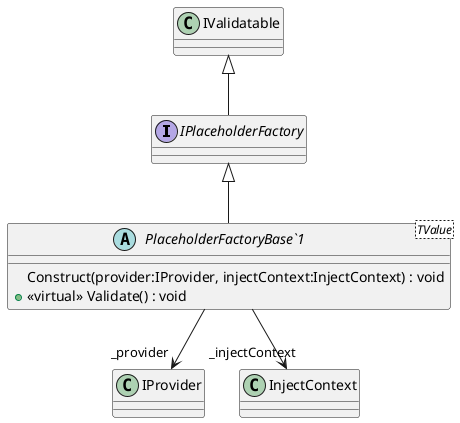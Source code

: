 @startuml
interface IPlaceholderFactory {
}
abstract class "PlaceholderFactoryBase`1"<TValue> {
    Construct(provider:IProvider, injectContext:InjectContext) : void
    + <<virtual>> Validate() : void
}
IValidatable <|-- IPlaceholderFactory
IPlaceholderFactory <|-- "PlaceholderFactoryBase`1"
"PlaceholderFactoryBase`1" --> "_provider" IProvider
"PlaceholderFactoryBase`1" --> "_injectContext" InjectContext
@enduml

